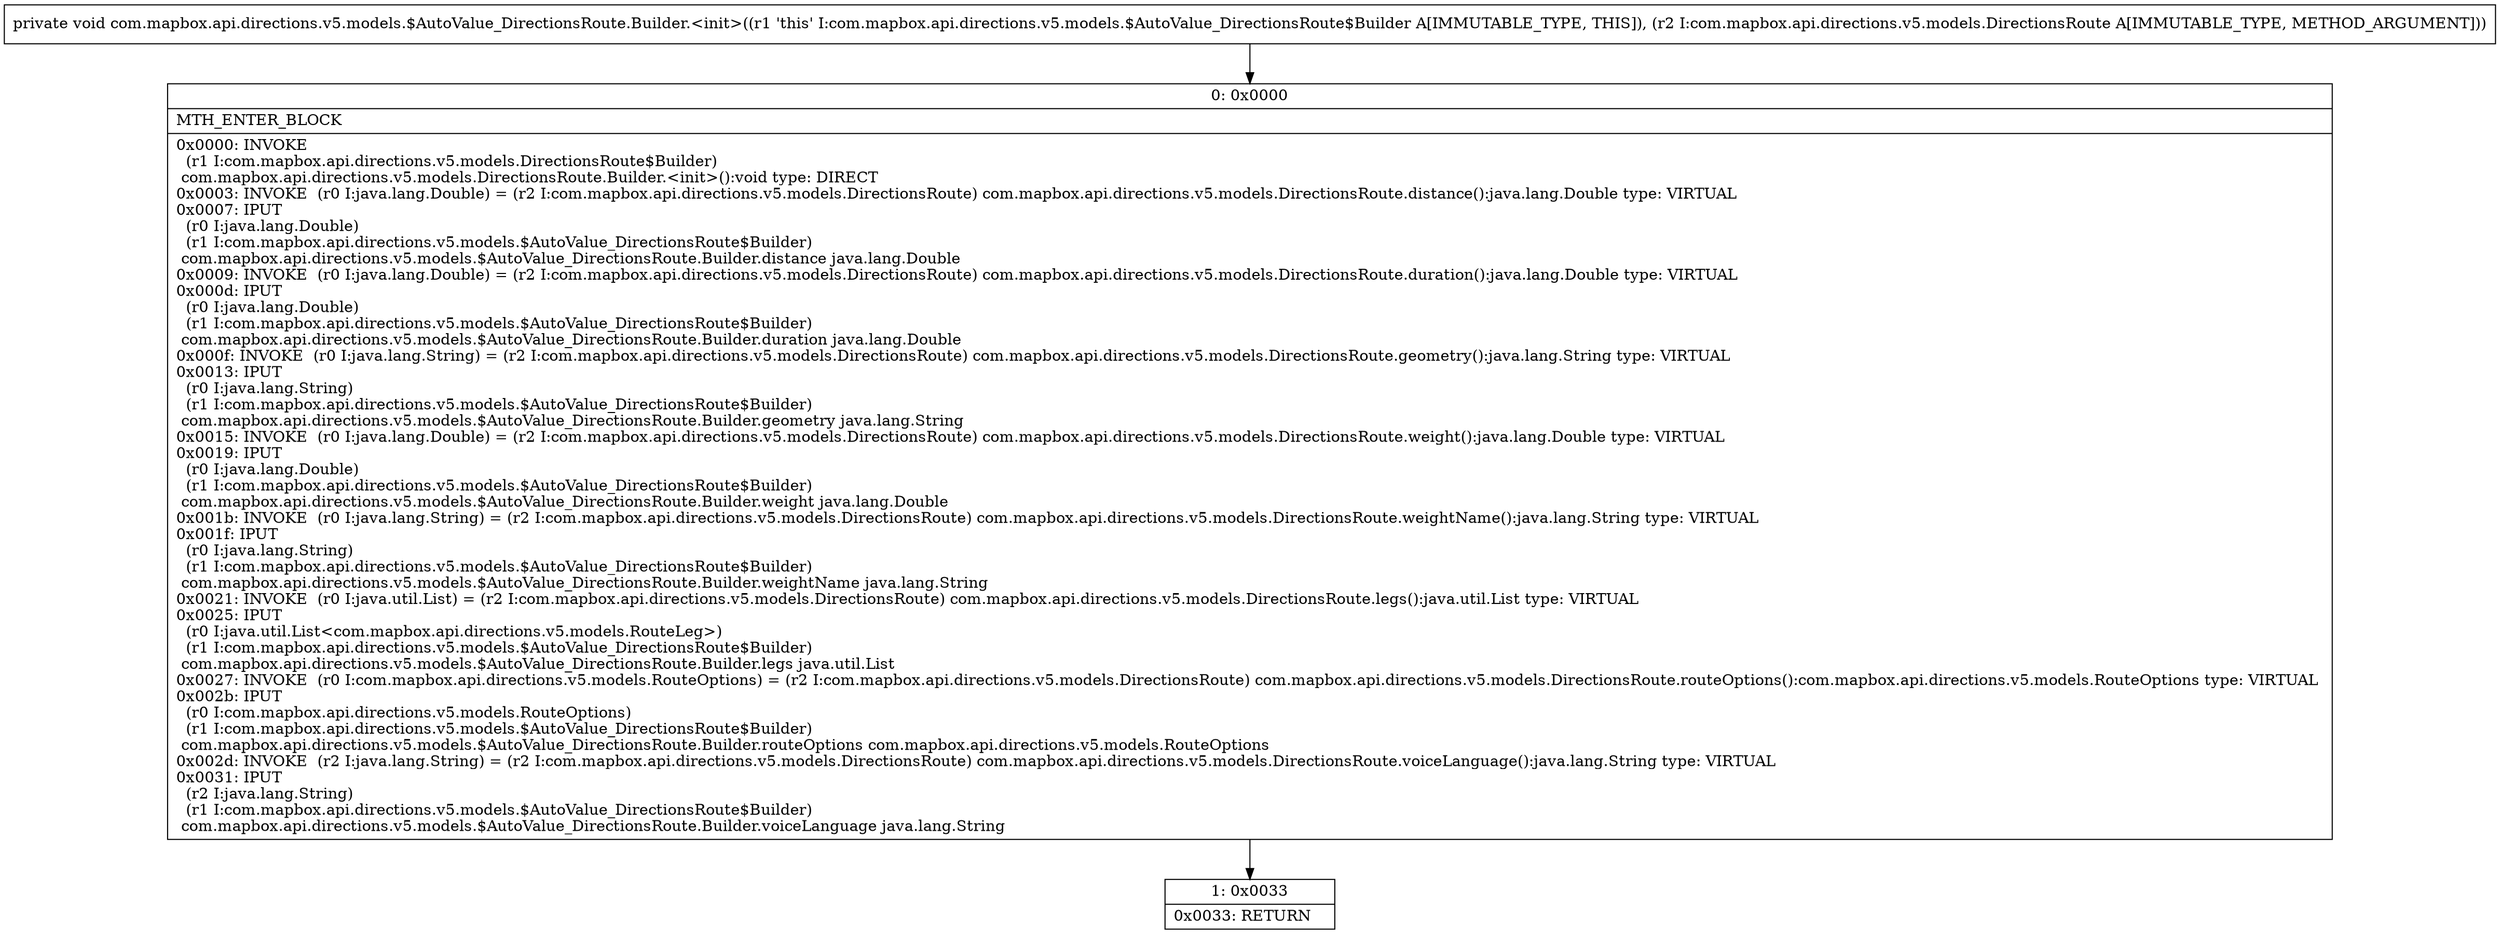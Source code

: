 digraph "CFG forcom.mapbox.api.directions.v5.models.$AutoValue_DirectionsRoute.Builder.\<init\>(Lcom\/mapbox\/api\/directions\/v5\/models\/DirectionsRoute;)V" {
Node_0 [shape=record,label="{0\:\ 0x0000|MTH_ENTER_BLOCK\l|0x0000: INVOKE  \l  (r1 I:com.mapbox.api.directions.v5.models.DirectionsRoute$Builder)\l com.mapbox.api.directions.v5.models.DirectionsRoute.Builder.\<init\>():void type: DIRECT \l0x0003: INVOKE  (r0 I:java.lang.Double) = (r2 I:com.mapbox.api.directions.v5.models.DirectionsRoute) com.mapbox.api.directions.v5.models.DirectionsRoute.distance():java.lang.Double type: VIRTUAL \l0x0007: IPUT  \l  (r0 I:java.lang.Double)\l  (r1 I:com.mapbox.api.directions.v5.models.$AutoValue_DirectionsRoute$Builder)\l com.mapbox.api.directions.v5.models.$AutoValue_DirectionsRoute.Builder.distance java.lang.Double \l0x0009: INVOKE  (r0 I:java.lang.Double) = (r2 I:com.mapbox.api.directions.v5.models.DirectionsRoute) com.mapbox.api.directions.v5.models.DirectionsRoute.duration():java.lang.Double type: VIRTUAL \l0x000d: IPUT  \l  (r0 I:java.lang.Double)\l  (r1 I:com.mapbox.api.directions.v5.models.$AutoValue_DirectionsRoute$Builder)\l com.mapbox.api.directions.v5.models.$AutoValue_DirectionsRoute.Builder.duration java.lang.Double \l0x000f: INVOKE  (r0 I:java.lang.String) = (r2 I:com.mapbox.api.directions.v5.models.DirectionsRoute) com.mapbox.api.directions.v5.models.DirectionsRoute.geometry():java.lang.String type: VIRTUAL \l0x0013: IPUT  \l  (r0 I:java.lang.String)\l  (r1 I:com.mapbox.api.directions.v5.models.$AutoValue_DirectionsRoute$Builder)\l com.mapbox.api.directions.v5.models.$AutoValue_DirectionsRoute.Builder.geometry java.lang.String \l0x0015: INVOKE  (r0 I:java.lang.Double) = (r2 I:com.mapbox.api.directions.v5.models.DirectionsRoute) com.mapbox.api.directions.v5.models.DirectionsRoute.weight():java.lang.Double type: VIRTUAL \l0x0019: IPUT  \l  (r0 I:java.lang.Double)\l  (r1 I:com.mapbox.api.directions.v5.models.$AutoValue_DirectionsRoute$Builder)\l com.mapbox.api.directions.v5.models.$AutoValue_DirectionsRoute.Builder.weight java.lang.Double \l0x001b: INVOKE  (r0 I:java.lang.String) = (r2 I:com.mapbox.api.directions.v5.models.DirectionsRoute) com.mapbox.api.directions.v5.models.DirectionsRoute.weightName():java.lang.String type: VIRTUAL \l0x001f: IPUT  \l  (r0 I:java.lang.String)\l  (r1 I:com.mapbox.api.directions.v5.models.$AutoValue_DirectionsRoute$Builder)\l com.mapbox.api.directions.v5.models.$AutoValue_DirectionsRoute.Builder.weightName java.lang.String \l0x0021: INVOKE  (r0 I:java.util.List) = (r2 I:com.mapbox.api.directions.v5.models.DirectionsRoute) com.mapbox.api.directions.v5.models.DirectionsRoute.legs():java.util.List type: VIRTUAL \l0x0025: IPUT  \l  (r0 I:java.util.List\<com.mapbox.api.directions.v5.models.RouteLeg\>)\l  (r1 I:com.mapbox.api.directions.v5.models.$AutoValue_DirectionsRoute$Builder)\l com.mapbox.api.directions.v5.models.$AutoValue_DirectionsRoute.Builder.legs java.util.List \l0x0027: INVOKE  (r0 I:com.mapbox.api.directions.v5.models.RouteOptions) = (r2 I:com.mapbox.api.directions.v5.models.DirectionsRoute) com.mapbox.api.directions.v5.models.DirectionsRoute.routeOptions():com.mapbox.api.directions.v5.models.RouteOptions type: VIRTUAL \l0x002b: IPUT  \l  (r0 I:com.mapbox.api.directions.v5.models.RouteOptions)\l  (r1 I:com.mapbox.api.directions.v5.models.$AutoValue_DirectionsRoute$Builder)\l com.mapbox.api.directions.v5.models.$AutoValue_DirectionsRoute.Builder.routeOptions com.mapbox.api.directions.v5.models.RouteOptions \l0x002d: INVOKE  (r2 I:java.lang.String) = (r2 I:com.mapbox.api.directions.v5.models.DirectionsRoute) com.mapbox.api.directions.v5.models.DirectionsRoute.voiceLanguage():java.lang.String type: VIRTUAL \l0x0031: IPUT  \l  (r2 I:java.lang.String)\l  (r1 I:com.mapbox.api.directions.v5.models.$AutoValue_DirectionsRoute$Builder)\l com.mapbox.api.directions.v5.models.$AutoValue_DirectionsRoute.Builder.voiceLanguage java.lang.String \l}"];
Node_1 [shape=record,label="{1\:\ 0x0033|0x0033: RETURN   \l}"];
MethodNode[shape=record,label="{private void com.mapbox.api.directions.v5.models.$AutoValue_DirectionsRoute.Builder.\<init\>((r1 'this' I:com.mapbox.api.directions.v5.models.$AutoValue_DirectionsRoute$Builder A[IMMUTABLE_TYPE, THIS]), (r2 I:com.mapbox.api.directions.v5.models.DirectionsRoute A[IMMUTABLE_TYPE, METHOD_ARGUMENT])) }"];
MethodNode -> Node_0;
Node_0 -> Node_1;
}

